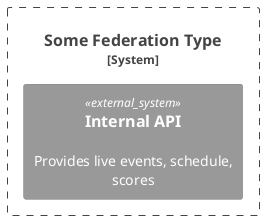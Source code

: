 @startuml SportRadar
!include <C4/C4_Container>

System_Boundary(FederationSystem, "Some Federation Type") {
   System_Ext(FederationAPI, "Internal API", "Provides live events, schedule, scores")
}

@enduml